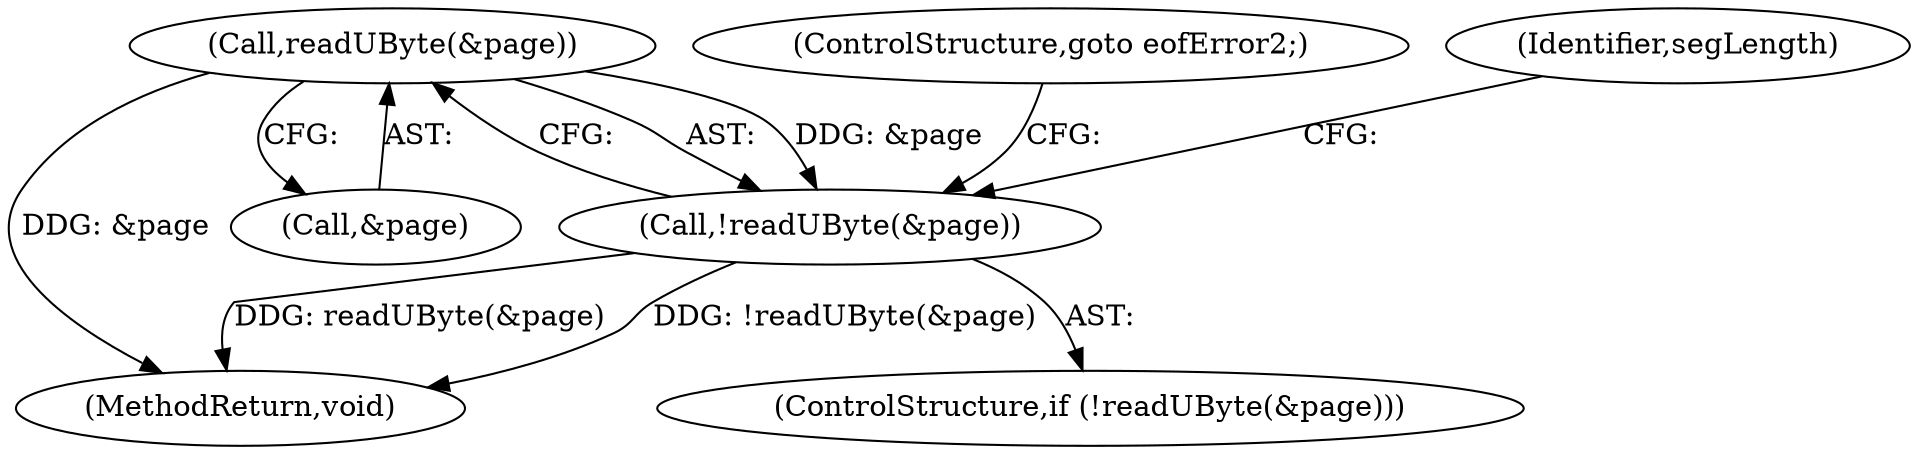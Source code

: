 digraph "0_poppler_58e04a08afee39370283c494ee2e4e392fd3b684@API" {
"1000305" [label="(Call,readUByte(&page))"];
"1000304" [label="(Call,!readUByte(&page))"];
"1000309" [label="(ControlStructure,goto eofError2;)"];
"1000580" [label="(MethodReturn,void)"];
"1000305" [label="(Call,readUByte(&page))"];
"1000314" [label="(Identifier,segLength)"];
"1000304" [label="(Call,!readUByte(&page))"];
"1000303" [label="(ControlStructure,if (!readUByte(&page)))"];
"1000306" [label="(Call,&page)"];
"1000305" -> "1000304"  [label="AST: "];
"1000305" -> "1000306"  [label="CFG: "];
"1000306" -> "1000305"  [label="AST: "];
"1000304" -> "1000305"  [label="CFG: "];
"1000305" -> "1000580"  [label="DDG: &page"];
"1000305" -> "1000304"  [label="DDG: &page"];
"1000304" -> "1000303"  [label="AST: "];
"1000309" -> "1000304"  [label="CFG: "];
"1000314" -> "1000304"  [label="CFG: "];
"1000304" -> "1000580"  [label="DDG: !readUByte(&page)"];
"1000304" -> "1000580"  [label="DDG: readUByte(&page)"];
}
